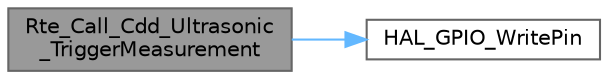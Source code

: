 digraph "Rte_Call_Cdd_Ultrasonic_TriggerMeasurement"
{
 // LATEX_PDF_SIZE
  bgcolor="transparent";
  edge [fontname=Helvetica,fontsize=10,labelfontname=Helvetica,labelfontsize=10];
  node [fontname=Helvetica,fontsize=10,shape=box,height=0.2,width=0.4];
  rankdir="LR";
  Node1 [id="Node000001",label="Rte_Call_Cdd_Ultrasonic\l_TriggerMeasurement",height=0.2,width=0.4,color="gray40", fillcolor="grey60", style="filled", fontcolor="black",tooltip=" "];
  Node1 -> Node2 [id="edge1_Node000001_Node000002",color="steelblue1",style="solid",tooltip=" "];
  Node2 [id="Node000002",label="HAL_GPIO_WritePin",height=0.2,width=0.4,color="grey40", fillcolor="white", style="filled",URL="$group___g_p_i_o___exported___functions___group2.html#gaf4b97bdf533a02f51ef696d43b6da5c4",tooltip=" "];
}
